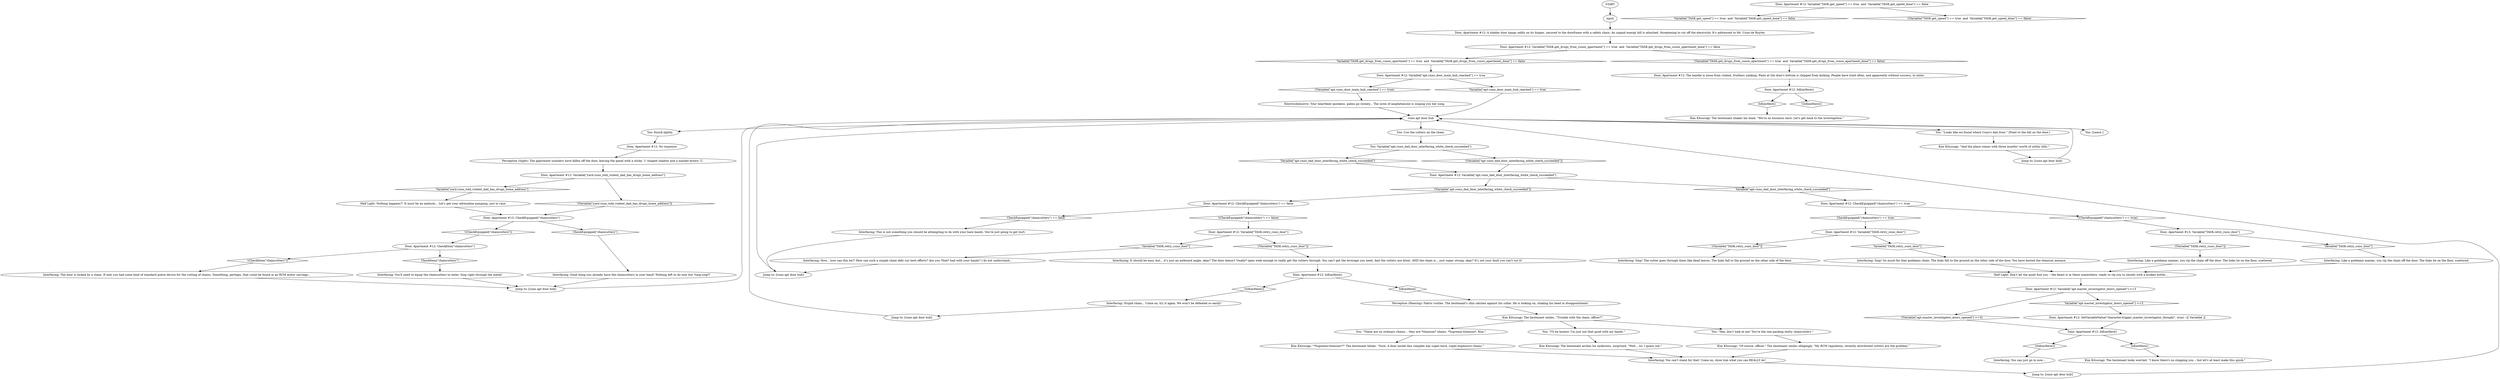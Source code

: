 # APT / CUNO DAD DOOR
# DOOR, APARTMENT #12
# ==================================================
digraph G {
	  0 [label="START"];
	  1 [label="input"];
	  2 [label="Interfacing: This is not something you should be attempting to do with your bare hands. You're just going to get hurt."];
	  3 [label="Electrochemistry: Your heartbeat quickens, palms go sweaty... The siren of amphetamine is singing you her song."];
	  4 [label="Jump to: [cuno apt door hub]"];
	  5 [label="Kim Kitsuragi: The lieutenant shakes his head. \"We've no business here. Let's get back to the investigation.\""];
	  6 [label="Door, Apartment #12: Variable[\"TASK.retry_cuno_door\"]"];
	  7 [label="Variable[\"TASK.retry_cuno_door\"]", shape=diamond];
	  8 [label="!(Variable[\"TASK.retry_cuno_door\"])", shape=diamond];
	  9 [label="Door, Apartment #12: Variable[\"TASK.retry_cuno_door\"]"];
	  10 [label="Variable[\"TASK.retry_cuno_door\"]", shape=diamond];
	  11 [label="!(Variable[\"TASK.retry_cuno_door\"])", shape=diamond];
	  12 [label="Door, Apartment #12: Variable[\"TASK.get_drugs_from_cunos_apartment\"] == true  and  Variable[\"TASK.get_drugs_from_cunos_apartment_done\"] == false"];
	  13 [label="Variable[\"TASK.get_drugs_from_cunos_apartment\"] == true  and  Variable[\"TASK.get_drugs_from_cunos_apartment_done\"] == false", shape=diamond];
	  14 [label="!(Variable[\"TASK.get_drugs_from_cunos_apartment\"] == true  and  Variable[\"TASK.get_drugs_from_cunos_apartment_done\"] == false)", shape=diamond];
	  15 [label="Door, Apartment #12: A shabby door hangs oddly on its hinges, secured to the doorframe with a safety chain. An unpaid energy bill is attached, threatening to cut off the electricity. It's addressed to Mr. Uuno de Ruyter."];
	  16 [label="Kim Kitsuragi: The lieutenant looks worried. \"I know there's no stopping you -- but let's at least make this quick.\""];
	  17 [label="You: Use the cutters on the chain."];
	  18 [label="You: Variable[\"apt.cuno_dad_door_interfacing_white_check_succeeded\"]"];
	  19 [label="Variable[\"apt.cuno_dad_door_interfacing_white_check_succeeded\"]", shape=diamond];
	  20 [label="!(Variable[\"apt.cuno_dad_door_interfacing_white_check_succeeded\"])", shape=diamond];
	  21 [label="Interfacing: You'll need to equip the chaincutters to enter. Snip right through the metal!"];
	  22 [label="Door, Apartment #12: CheckEquipped(\"chaincutters\")"];
	  23 [label="CheckEquipped(\"chaincutters\")", shape=diamond];
	  24 [label="!(CheckEquipped(\"chaincutters\"))", shape=diamond];
	  25 [label="Interfacing: Good thing you already have the chaincutters in your hand! Nothing left to do now but *snip-snip*!"];
	  26 [label="Jump to: [cuno apt door hub]"];
	  27 [label="Door, Apartment #12: IsKimHere()"];
	  28 [label="IsKimHere()", shape=diamond];
	  29 [label="!(IsKimHere())", shape=diamond];
	  30 [label="Kim Kitsuragi: The lieutenant smiles. \"Trouble with the chain, officer?\""];
	  31 [label="Interfacing: Like a goddamn maniac, you rip the chain off the door. The links lie on the floor, scattered."];
	  32 [label="Interfacing: Snip! The cutter goes through them like dead leaves. The links fall to the ground on the other side of the door."];
	  33 [label="Kim Kitsuragi: \"*Supreme-titanium*?\" The lieutenant blinks. \"Sure. A door inside this complex has super-hard, super-expensive chains.\""];
	  34 [label="Door, Apartment #12: IsKimHere()"];
	  35 [label="IsKimHere()", shape=diamond];
	  36 [label="!(IsKimHere())", shape=diamond];
	  37 [label="Door, Apartment #12: Variable[\"apt.cuno_door_main_hub_reached\"] == true"];
	  38 [label="Variable[\"apt.cuno_door_main_hub_reached\"] == true", shape=diamond];
	  39 [label="!(Variable[\"apt.cuno_door_main_hub_reached\"] == true)", shape=diamond];
	  40 [label="Interfacing: It should be easy, but... it's just an awkward angle, okay? The door doesn't *really* open wide enough to really get the cutters through. You can't get the leverage you need. And the cutters are blunt. AND the chain is... just super strong, okay? It's not your fault you can't cut it!"];
	  41 [label="Perception (Sight): The apartment numbers have fallen off the door, leaving the panel with a sticky '1'-shaped shadow and a marker-drawn '2'."];
	  42 [label="Door, Apartment #12: Variable[\"yard.cuno_told_violent_dad_has_drugs_home_address\"]"];
	  43 [label="Variable[\"yard.cuno_told_violent_dad_has_drugs_home_address\"]", shape=diamond];
	  44 [label="!(Variable[\"yard.cuno_told_violent_dad_has_drugs_home_address\"])", shape=diamond];
	  45 [label="Kim Kitsuragi: The lieutenant arches his eyebrows, surprised. \"Well... no. I guess not.\""];
	  46 [label="Interfacing: Stupid chain... Come on, try it again. We won't be defeated so easily!"];
	  47 [label="Interfacing: Like a goddamn maniac, you rip the chain off the door. The links lie on the floor, scattered."];
	  48 [label="You: Knock lightly."];
	  49 [label="Door, Apartment #12: The handle is loose from violent, fruitless yanking. Paint at the door's bottom is chipped from kicking. People have tried often, and apparently without success, to enter."];
	  50 [label="Jump to: [cuno apt door hub]"];
	  51 [label="Door, Apartment #12: No response."];
	  52 [label="Half Light: Don't let the quiet fool you -- the beast is in there somewhere, ready to rip you to shreds with a broken bottle..."];
	  53 [label="Interfacing: How... how can this be?! How can such a simple chain defy our best efforts? Are you *that* bad with your hands? I do not understand..."];
	  54 [label="Door, Apartment #12: Variable[\"TASK.retry_cuno_door\"]"];
	  55 [label="Variable[\"TASK.retry_cuno_door\"]", shape=diamond];
	  56 [label="!(Variable[\"TASK.retry_cuno_door\"])", shape=diamond];
	  57 [label="Door, Apartment #12: CheckEquipped(\"chaincutters\") == true"];
	  58 [label="CheckEquipped(\"chaincutters\") == true", shape=diamond];
	  59 [label="!(CheckEquipped(\"chaincutters\") == true)", shape=diamond];
	  60 [label="Door, Apartment #12: Variable[\"TASK.get_speed\"] == true  and  Variable[\"TASK.get_speed_done\"] == false"];
	  61 [label="Variable[\"TASK.get_speed\"] == true  and  Variable[\"TASK.get_speed_done\"] == false", shape=diamond];
	  62 [label="!(Variable[\"TASK.get_speed\"] == true  and  Variable[\"TASK.get_speed_done\"] == false)", shape=diamond];
	  63 [label="Perception (Hearing): Fabric rustles. The lieutenant's chin catches against his collar. He is looking on, shaking his head in disappointment."];
	  64 [label="Door, Apartment #12: Variable[\"apt.master_investigator_doors_opened\"] >=3"];
	  65 [label="Variable[\"apt.master_investigator_doors_opened\"] >=3", shape=diamond];
	  66 [label="!(Variable[\"apt.master_investigator_doors_opened\"] >=3)", shape=diamond];
	  67 [label="Kim Kitsuragi: \"And the place comes with three months' worth of utility bills.\""];
	  68 [label="Jump to: [cuno apt door hub]"];
	  69 [label="You: \"Hey, don't look at me! You're the one packing shitty chaincutters.\""];
	  70 [label="Door, Apartment #12: CheckItem(\"chaincutters\")"];
	  71 [label="CheckItem(\"chaincutters\")", shape=diamond];
	  72 [label="!(CheckItem(\"chaincutters\"))", shape=diamond];
	  73 [label="Door, Apartment #12: Variable[\"apt.cuno_dad_door_interfacing_white_check_succeeded\"]"];
	  74 [label="Variable[\"apt.cuno_dad_door_interfacing_white_check_succeeded\"]", shape=diamond];
	  75 [label="!(Variable[\"apt.cuno_dad_door_interfacing_white_check_succeeded\"])", shape=diamond];
	  76 [label="Door, Apartment #12: CheckEquipped(\"chaincutters\") == false"];
	  77 [label="CheckEquipped(\"chaincutters\") == false", shape=diamond];
	  78 [label="!(CheckEquipped(\"chaincutters\") == false)", shape=diamond];
	  79 [label="cuno apt door hub"];
	  80 [label="Half Light: Nothing happens?! It must be an ambush... Let's get your adrenaline pumping, just in case."];
	  81 [label="You: \"I'll be honest: I'm just not that good with my hands.\""];
	  82 [label="Kim Kitsuragi: \"Of course, officer.\" The lieutenant smiles obligingly. \"My RCM regulation, recently distributed cutters are the problem.\""];
	  83 [label="You: \"Looks like we found where Cuno's dad lives.\" (Point to the bill on the door.)"];
	  84 [label="Door, Apartment #12: IsKimHere()"];
	  85 [label="IsKimHere()", shape=diamond];
	  86 [label="!(IsKimHere())", shape=diamond];
	  87 [label="You: \"These are no ordinary chains... they are *titanium* chains. *Supreme-titanium*, Kim.\""];
	  88 [label="Interfacing: You can't stand for that! Come on, show him what you can REALLY do!"];
	  89 [label="Interfacing: Snip! So much for that goddamn chain. The links fall to the ground on the other side of the door. You have bested the titanium menace."];
	  90 [label="You: [Leave.]"];
	  91 [label="Jump to: [cuno apt door hub]"];
	  92 [label="Interfacing: The door is locked by a chain. If only you had some kind of standard police device for the cutting of chains. Something, perhaps, that could be found in an RCM motor carriage..."];
	  93 [label="Interfacing: You can just go in now..."];
	  95 [label="Door, Apartment #12: SetVariableValue(\"character.trigger_master_investigator_thought\", true) --[[ Variable[ ]]"];
	  0 -> 1
	  1 -> 15
	  2 -> 91
	  3 -> 79
	  4 -> 79
	  6 -> 8
	  6 -> 7
	  7 -> 53
	  8 -> 40
	  9 -> 10
	  9 -> 11
	  10 -> 47
	  11 -> 31
	  12 -> 13
	  12 -> 14
	  13 -> 37
	  14 -> 49
	  15 -> 12
	  17 -> 18
	  18 -> 19
	  18 -> 20
	  19 -> 73
	  20 -> 73
	  21 -> 4
	  22 -> 24
	  22 -> 23
	  23 -> 25
	  24 -> 70
	  25 -> 4
	  26 -> 79
	  27 -> 28
	  27 -> 29
	  28 -> 5
	  30 -> 81
	  30 -> 69
	  30 -> 87
	  31 -> 52
	  32 -> 52
	  33 -> 88
	  34 -> 35
	  34 -> 36
	  35 -> 16
	  36 -> 93
	  37 -> 38
	  37 -> 39
	  38 -> 79
	  39 -> 3
	  40 -> 84
	  41 -> 42
	  42 -> 43
	  42 -> 44
	  43 -> 80
	  44 -> 22
	  45 -> 88
	  46 -> 26
	  47 -> 52
	  48 -> 51
	  49 -> 27
	  50 -> 79
	  51 -> 41
	  52 -> 64
	  53 -> 91
	  54 -> 56
	  54 -> 55
	  55 -> 89
	  56 -> 32
	  57 -> 58
	  57 -> 59
	  58 -> 54
	  59 -> 9
	  60 -> 61
	  60 -> 62
	  63 -> 30
	  64 -> 65
	  64 -> 66
	  65 -> 95
	  66 -> 34
	  67 -> 68
	  68 -> 79
	  69 -> 82
	  70 -> 72
	  70 -> 71
	  71 -> 21
	  72 -> 92
	  73 -> 74
	  73 -> 75
	  74 -> 57
	  75 -> 76
	  76 -> 77
	  76 -> 78
	  77 -> 2
	  78 -> 6
	  79 -> 48
	  79 -> 17
	  79 -> 90
	  79 -> 83
	  80 -> 22
	  81 -> 45
	  82 -> 88
	  83 -> 67
	  84 -> 85
	  84 -> 86
	  85 -> 63
	  86 -> 46
	  87 -> 33
	  88 -> 50
	  89 -> 52
	  91 -> 79
	  92 -> 4
	  95 -> 34
}

